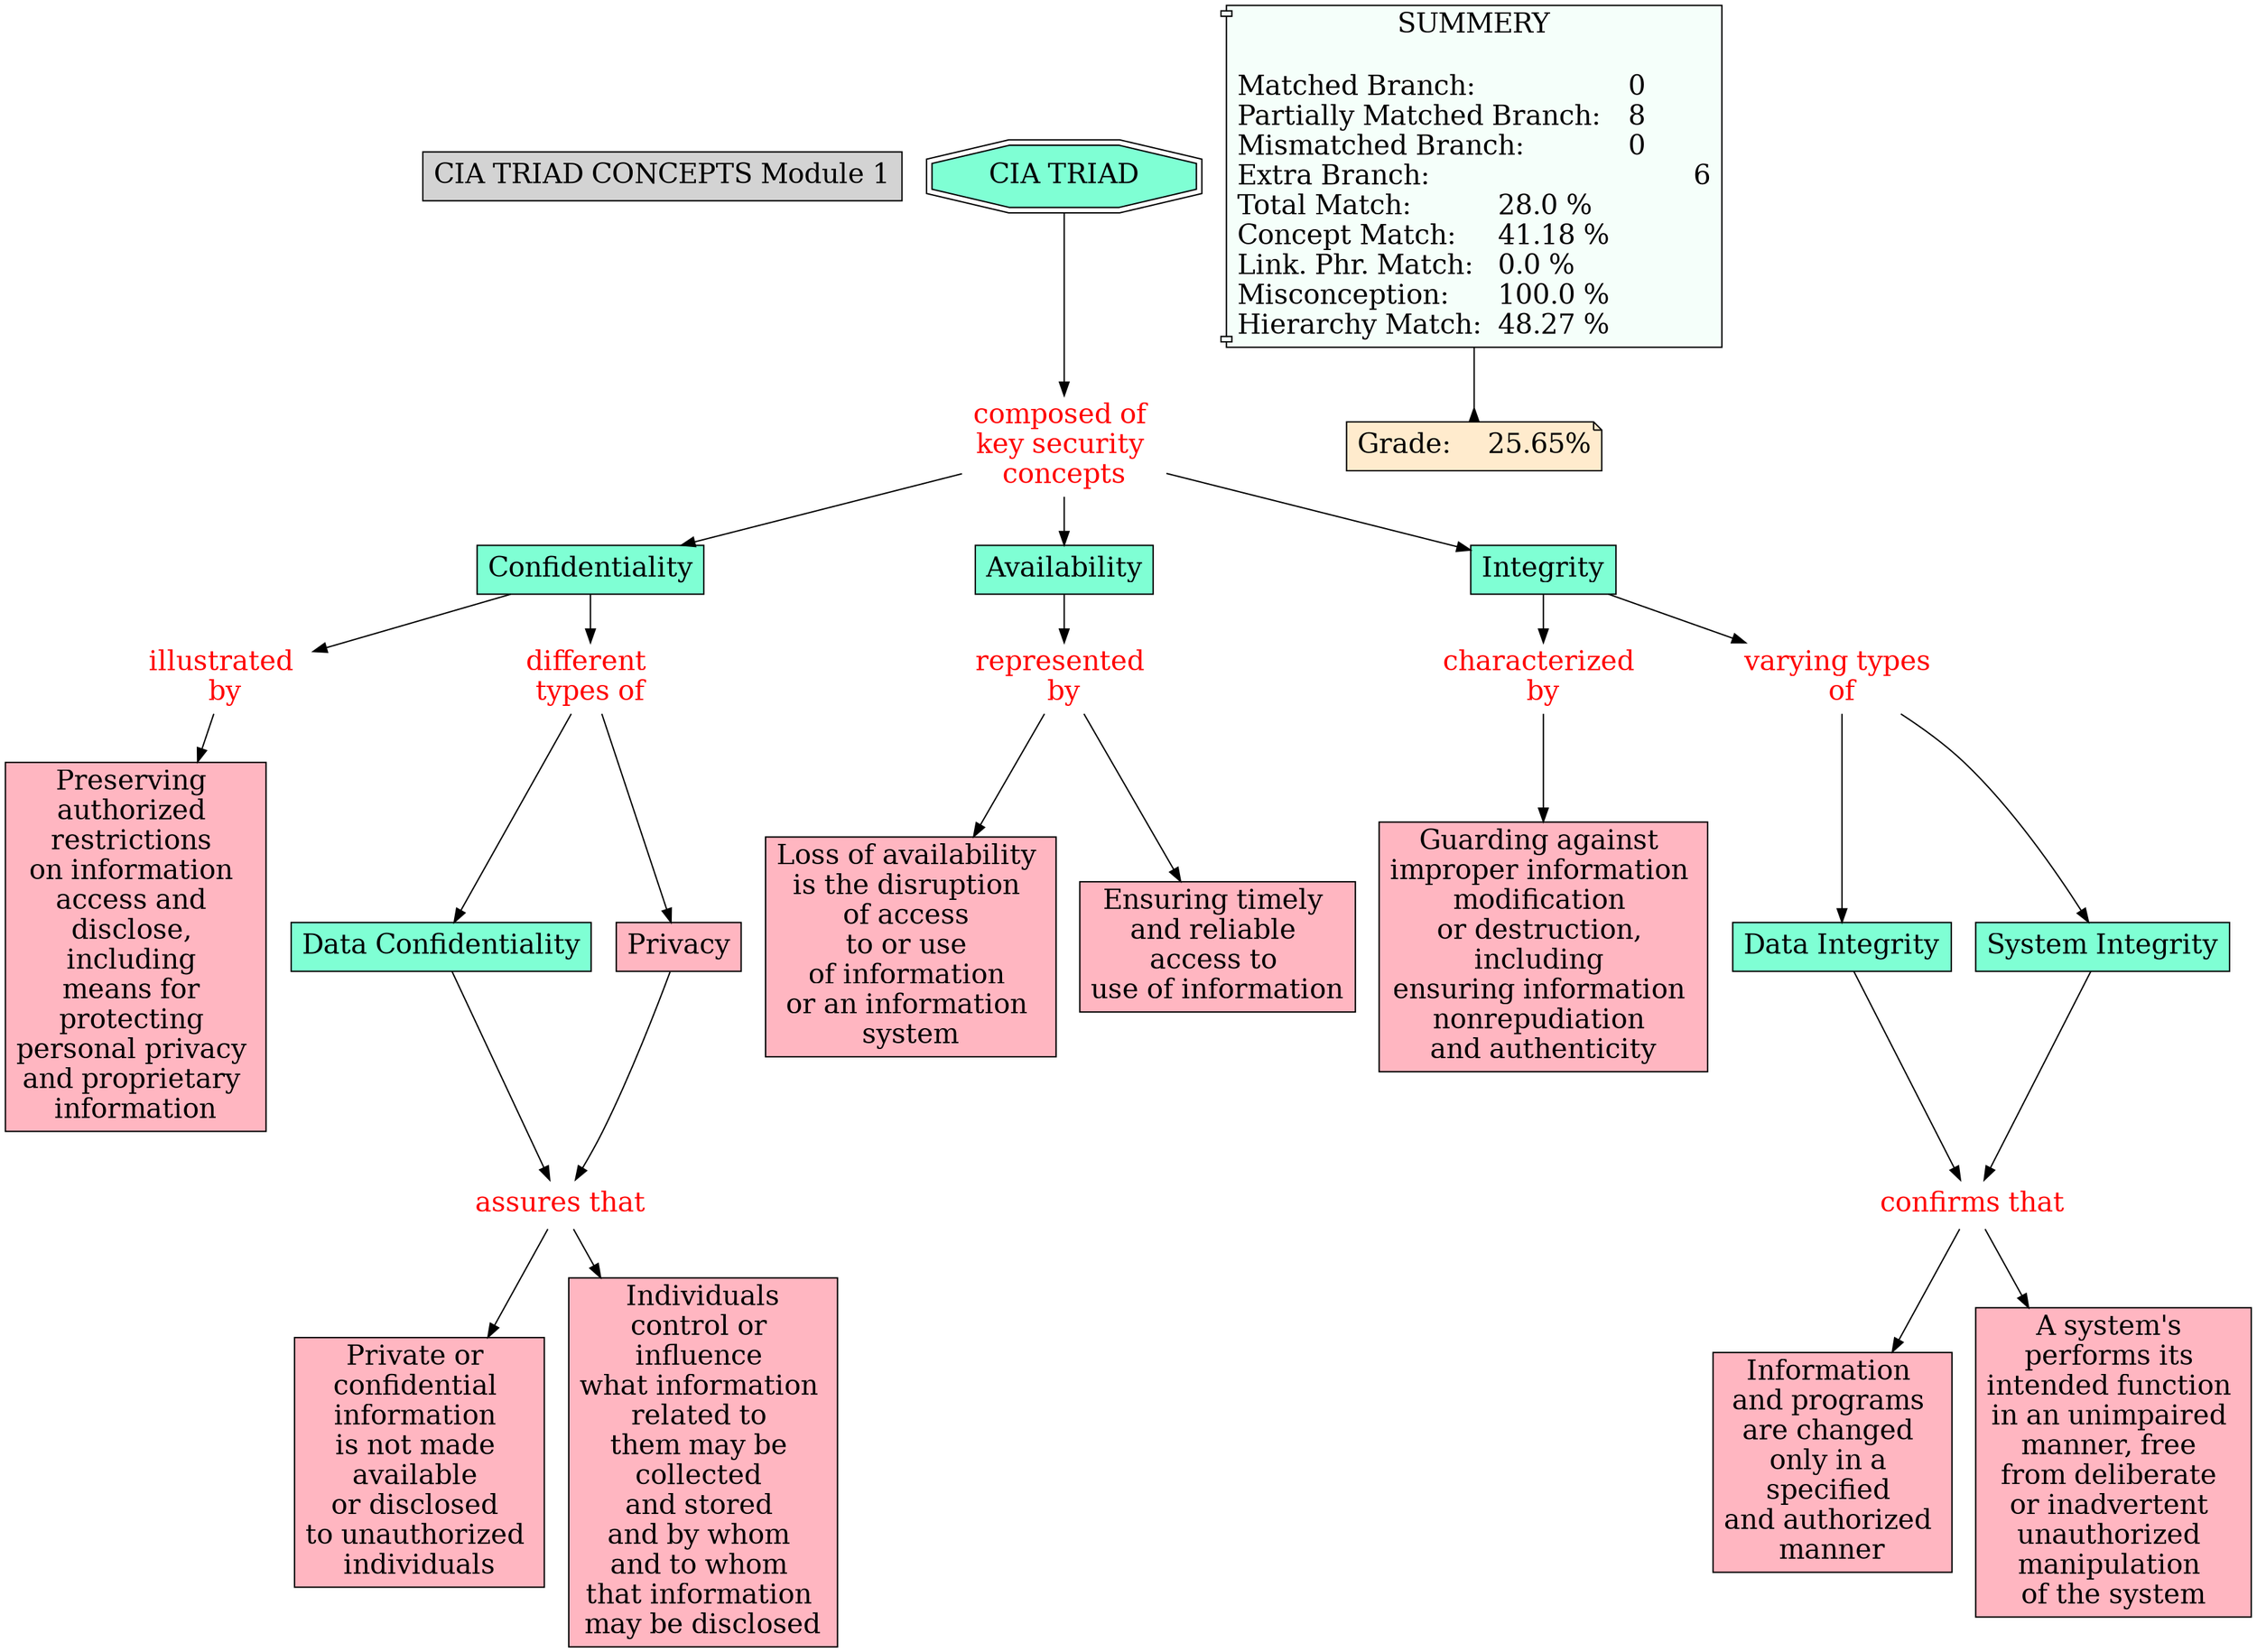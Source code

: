 // The Round Table
digraph {
	"1S2NCN7F7-21DL7Y4-B25" [label="CIA TRIAD CONCEPTS Module 1" Gsplines=true fontsize=20 shape=rect style=filled]
	"1S2NCQN76-15VJZ9-B3M" [label="Data Confidentiality" Gsplines=true fontsize=20 shape=rect style=filled]
	"1S2NCRD6H-2W9SC4-B4F" [label="Data Integrity" Gsplines=true fontsize=20 shape=rect style=filled]
	"1S2NF6LV0-1JZ5L72-D3Q" [label="characterized 
by" Gsplines=true fontcolor=red fontsize=20 shape=none]
	"1S2NDQKTK-2047PJ9-CJ6" [label="Guarding against 
improper information 
modification 
or destruction, 
including 
ensuring information 
nonrepudiation 
and authenticity
" Gsplines=true fillcolor="#FFB6C1" fontsize=20 shape=rect style=filled]
	"1S2NF6LV0-1JZ5L72-D3Q" -> "1S2NDQKTK-2047PJ9-CJ6" [constraint=true]
	"1S2ND5X0M-Q6FJC0-BT6" [label="varying types 
of" Gsplines=true fontcolor=red fontsize=20 shape=none]
	"1S2ND4X30-6LTZCH-BS4" [label="System Integrity
" Gsplines=true fillcolor=aquamarine fontsize=20 shape=rect style=filled]
	"1S2ND5X0M-Q6FJC0-BT6" -> "1S2ND4X30-6LTZCH-BS4" [constraint=true]
	"1S2NCN41H-JCD1Z1-B05" [label=Confidentiality Gsplines=true fillcolor=aquamarine fontsize=20 shape=rect style=filled]
	"1S2NF4Y3C-15BX7FT-D2C" [label="illustrated 
by" Gsplines=true fontcolor=red fontsize=20 shape=none]
	"1S2NCN41H-JCD1Z1-B05" -> "1S2NF4Y3C-15BX7FT-D2C" [constraint=true]
	"1S2NCRD6H-2W9SC4-B4F" [label="Data Integrity
" Gsplines=true fillcolor=aquamarine fontsize=20 shape=rect style=filled]
	"1S2NDD40L-134TTTP-C1Y" [label="confirms that
" Gsplines=true fontcolor=red fontsize=20 shape=none]
	"1S2NCRD6H-2W9SC4-B4F" -> "1S2NDD40L-134TTTP-C1Y" [constraint=true]
	"1S2NCN41H-XJ5605-B0T" [label="composed of 
key security 
concepts" Gsplines=true fontcolor=red fontsize=20 shape=none]
	"1S2NCN41H-1SK6H36-B0H" [label=Availability Gsplines=true fillcolor=aquamarine fontsize=20 shape=rect style=filled]
	"1S2NCN41H-XJ5605-B0T" -> "1S2NCN41H-1SK6H36-B0H" [constraint=true]
	"1S2NCN41H-XJ5605-B0T" [label="composed of 
key security 
concepts" Gsplines=true fontcolor=red fontsize=20 shape=none]
	"1S2NCN41H-M807-B09" [label=Integrity Gsplines=true fillcolor=aquamarine fontsize=20 shape=rect style=filled]
	"1S2NCN41H-XJ5605-B0T" -> "1S2NCN41H-M807-B09" [constraint=true]
	"1S2NCX1K8-127JQQ0-BC9" [label="different 
types of" Gsplines=true fontcolor=red fontsize=20 shape=none]
	"1S2NCQN76-15VJZ9-B3M" [label="Data Confidentiality
" Gsplines=true fillcolor=aquamarine fontsize=20 shape=rect style=filled]
	"1S2NCX1K8-127JQQ0-BC9" -> "1S2NCQN76-15VJZ9-B3M" [constraint=true]
	"1S2ND3C0V-1LLSHJG-BQP" [label="assures that
" Gsplines=true fontcolor=red fontsize=20 shape=none]
	"1S2NCR8VG-DT2CCB-B41" [label="Private or 
confidential 
information 
is not made 
available 
or disclosed 
to unauthorized 
individuals" Gsplines=true fillcolor="#FFB6C1" fontsize=20 shape=rect style=filled]
	"1S2ND3C0V-1LLSHJG-BQP" -> "1S2NCR8VG-DT2CCB-B41" [constraint=true]
	"1S2NCQN76-15VJZ9-B3M" [label="Data Confidentiality
" Gsplines=true fillcolor=aquamarine fontsize=20 shape=rect style=filled]
	"1S2ND3C0V-1LLSHJG-BQP" [label="assures that
" Gsplines=true fontcolor=red fontsize=20 shape=none]
	"1S2NCQN76-15VJZ9-B3M" -> "1S2ND3C0V-1LLSHJG-BQP" [constraint=true]
	"1S2NF4Y3C-15BX7FT-D2C" [label="illustrated 
by" Gsplines=true fontcolor=red fontsize=20 shape=none]
	"1S2NDM9BR-L928TX-CBN" [label="Preserving 
authorized 
restrictions 
on information 
access and 
disclose, 
including 
means for 
protecting 
personal privacy 
and proprietary 
information" Gsplines=true fillcolor="#FFB6C1" fontsize=20 shape=rect style=filled]
	"1S2NF4Y3C-15BX7FT-D2C" -> "1S2NDM9BR-L928TX-CBN" [constraint=true]
	"1S2NCN41H-XJ5605-B0T" [label="composed of 
key security 
concepts" Gsplines=true fontcolor=red fontsize=20 shape=none]
	"1S2NCN41H-JCD1Z1-B05" [label=Confidentiality Gsplines=true fillcolor=aquamarine fontsize=20 shape=rect style=filled]
	"1S2NCN41H-XJ5605-B0T" -> "1S2NCN41H-JCD1Z1-B05" [constraint=true]
	"1S2NDYBHN-8YHCGN-CW5" [label="represented 
by" Gsplines=true fontcolor=red fontsize=20 shape=none]
	"1S2NDW2HL-2TGY7L-CR9" [label="Loss of availability 
is the disruption 
of access 
to or use 
of information 
or an information 
system" Gsplines=true fillcolor="#FFB6C1" fontsize=20 shape=rect style=filled]
	"1S2NDYBHN-8YHCGN-CW5" -> "1S2NDW2HL-2TGY7L-CR9" [constraint=true]
	"1S2NCX1K8-127JQQ0-BC9" [label="different 
types of" Gsplines=true fontcolor=red fontsize=20 shape=none]
	"1S2NCR9ZT-JLQYXB-B45" [label=Privacy Gsplines=true fillcolor="#FFB6C1" fontsize=20 shape=rect style=filled]
	"1S2NCX1K8-127JQQ0-BC9" -> "1S2NCR9ZT-JLQYXB-B45" [constraint=true]
	"1S2NDD40L-134TTTP-C1Y" [label="confirms that
" Gsplines=true fontcolor=red fontsize=20 shape=none]
	"1S2ND7GF2-1H6SLV1-BVW" [label="Information 
and programs 
are changed 
only in a 
specified 
and authorized 
manner" Gsplines=true fillcolor="#FFB6C1" fontsize=20 shape=rect style=filled]
	"1S2NDD40L-134TTTP-C1Y" -> "1S2ND7GF2-1H6SLV1-BVW" [constraint=true]
	"1S2NCN41H-1SK6H36-B0H" [label=Availability Gsplines=true fillcolor=aquamarine fontsize=20 shape=rect style=filled]
	"1S2NDYBHN-8YHCGN-CW5" [label="represented 
by" Gsplines=true fontcolor=red fontsize=20 shape=none]
	"1S2NCN41H-1SK6H36-B0H" -> "1S2NDYBHN-8YHCGN-CW5" [constraint=true]
	"1S2ND4X30-6LTZCH-BS4" [label="System Integrity
" Gsplines=true fillcolor=aquamarine fontsize=20 shape=rect style=filled]
	"1S2NDD40L-134TTTP-C1Y" [label="confirms that
" Gsplines=true fontcolor=red fontsize=20 shape=none]
	"1S2ND4X30-6LTZCH-BS4" -> "1S2NDD40L-134TTTP-C1Y" [constraint=true]
	"1S2NDD40L-134TTTP-C1Y" [label="confirms that
" Gsplines=true fontcolor=red fontsize=20 shape=none]
	"1S2ND7F3K-1PQJ94Q-BVR" [label="A system's 
performs its 
intended function 
in an unimpaired 
manner, free 
from deliberate 
or inadvertent 
unauthorized 
manipulation 
of the system
" Gsplines=true fillcolor="#FFB6C1" fontsize=20 shape=rect style=filled]
	"1S2NDD40L-134TTTP-C1Y" -> "1S2ND7F3K-1PQJ94Q-BVR" [constraint=true]
	"1S2ND3C0V-1LLSHJG-BQP" [label="assures that
" Gsplines=true fontcolor=red fontsize=20 shape=none]
	"1S2NCRC1L-2B13HH7-B49" [label=" Individuals 
control or 
influence 
what information 
related to 
them may be 
collected 
and stored 
and by whom 
and to whom 
that information 
may be disclosed
" Gsplines=true fillcolor="#FFB6C1" fontsize=20 shape=rect style=filled]
	"1S2ND3C0V-1LLSHJG-BQP" -> "1S2NCRC1L-2B13HH7-B49" [constraint=true]
	"1S2NDYBHN-8YHCGN-CW5" [label="represented 
by" Gsplines=true fontcolor=red fontsize=20 shape=none]
	"1S2NDQM8Z-RSDKQH-CJB" [label="Ensuring timely 
and reliable 
access to 
use of information
" Gsplines=true fillcolor="#FFB6C1" fontsize=20 shape=rect style=filled]
	"1S2NDYBHN-8YHCGN-CW5" -> "1S2NDQM8Z-RSDKQH-CJB" [constraint=true]
	"1S2ND5X0M-Q6FJC0-BT6" [label="varying types 
of" Gsplines=true fontcolor=red fontsize=20 shape=none]
	"1S2NCRD6H-2W9SC4-B4F" [label="Data Integrity
" Gsplines=true fillcolor=aquamarine fontsize=20 shape=rect style=filled]
	"1S2ND5X0M-Q6FJC0-BT6" -> "1S2NCRD6H-2W9SC4-B4F" [constraint=true]
	"1S2NCN41H-M807-B09" [label=Integrity Gsplines=true fillcolor=aquamarine fontsize=20 shape=rect style=filled]
	"1S2NF6LV0-1JZ5L72-D3Q" [label="characterized 
by" Gsplines=true fontcolor=red fontsize=20 shape=none]
	"1S2NCN41H-M807-B09" -> "1S2NF6LV0-1JZ5L72-D3Q" [constraint=true]
	"1S2NCN41H-M807-B09" [label=Integrity Gsplines=true fillcolor=aquamarine fontsize=20 shape=rect style=filled]
	"1S2ND5X0M-Q6FJC0-BT6" [label="varying types 
of" Gsplines=true fontcolor=red fontsize=20 shape=none]
	"1S2NCN41H-M807-B09" -> "1S2ND5X0M-Q6FJC0-BT6" [constraint=true]
	"1S2NCN41H-JCD1Z1-B05" [label=Confidentiality Gsplines=true fillcolor=aquamarine fontsize=20 shape=rect style=filled]
	"1S2NCX1K8-127JQQ0-BC9" [label="different 
types of" Gsplines=true fontcolor=red fontsize=20 shape=none]
	"1S2NCN41H-JCD1Z1-B05" -> "1S2NCX1K8-127JQQ0-BC9" [constraint=true]
	"1S2NCN41H-WC0XZM-B0D" [label="CIA TRIAD" Gsplines=true fillcolor=aquamarine fontsize=20 shape=doubleoctagon style=filled]
	"1S2NCN41H-XJ5605-B0T" [label="composed of 
key security 
concepts" Gsplines=true fontcolor=red fontsize=20 shape=none]
	"1S2NCN41H-WC0XZM-B0D" -> "1S2NCN41H-XJ5605-B0T" [constraint=true]
	"1S2NCR9ZT-JLQYXB-B45" [label=Privacy Gsplines=true fillcolor="#FFB6C1" fontsize=20 shape=rect style=filled]
	"1S2ND3C0V-1LLSHJG-BQP" [label="assures that
" Gsplines=true fontcolor=red fontsize=20 shape=none]
	"1S2NCR9ZT-JLQYXB-B45" -> "1S2ND3C0V-1LLSHJG-BQP" [constraint=true]
	Stat [label="SUMMERY

Matched Branch:			0\lPartially Matched Branch:	8\lMismatched Branch:		0\lExtra Branch:				6\lTotal Match:		28.0 %\lConcept Match:	41.18 %\lLink. Phr. Match:	0.0 %\lMisconception:	100.0 %\lHierarchy Match:	48.27 %\l" Gsplines=true fillcolor="#F5FFFA" fontsize=20 shape=component style=filled]
	Grade [label="Grade:	25.65%" Gsplines=true fillcolor="#FFEBCD" fontsize=20 shape=note style=filled]
	Stat -> Grade [arrowhead=inv color=black constraint=true]
}
